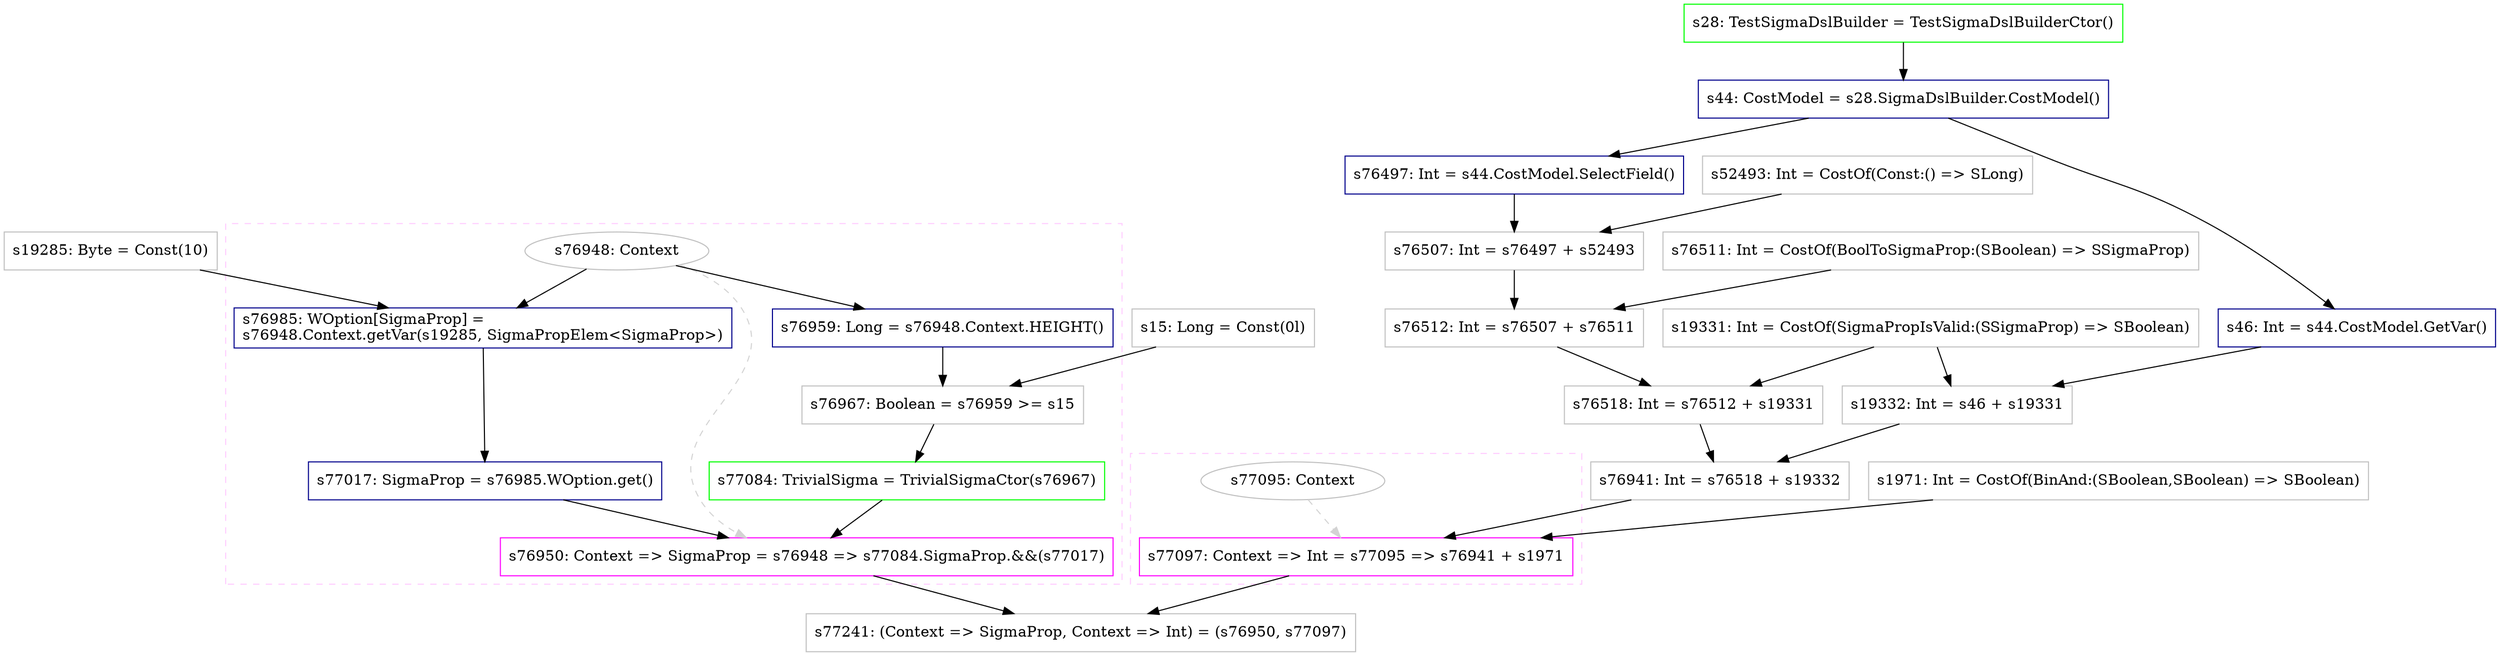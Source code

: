 digraph "prop2" {
concentrate=true
node [style=filled, fillcolor=orangered]

"s19285" [
label="s19285: Byte = Const(10)"
shape=box, color=gray, tooltip="s19285:Byte", style=filled, fillcolor=white
]
"s15" [
label="s15: Long = Const(0l)"
shape=box, color=gray, tooltip="s15:Long", style=filled, fillcolor=white
]
subgraph cluster_s76950 {
style=dashed; color="#FFCCFF"
"s76948" [
label="s76948: Context"
shape=oval, color=gray, tooltip="s76948:Context", style=filled, fillcolor=white
]
"s76950" [
label="s76950: Context => SigmaProp = s76948 => s77084.SigmaProp.&&(s77017)"
shape=box, color=magenta, tooltip="s76950:Context => SigmaProp", style=filled, fillcolor=white
]
{rank=source; s76948}
"s76959" [
label="s76959: Long = s76948.Context.HEIGHT()"
shape=box, color=darkblue, tooltip="s76959:Long", style=filled, fillcolor=white
]
"s76967" [
label="s76967: Boolean = s76959 >= s15"
shape=box, color=gray, tooltip="s76967:Boolean", style=filled, fillcolor=white
]
"s77084" [
label="s77084: TrivialSigma = TrivialSigmaCtor(s76967)"
shape=box, color=green, tooltip="s77084:TrivialSigma", style=filled, fillcolor=white
]
"s76985" [
label="s76985: WOption[SigmaProp] =\ls76948.Context.getVar(s19285, SigmaPropElem<SigmaProp>)\l"
shape=box, color=darkblue, tooltip="s76985:WOption[SigmaProp]", style=filled, fillcolor=white
]
"s77017" [
label="s77017: SigmaProp = s76985.WOption.get()"
shape=box, color=darkblue, tooltip="s77017:SigmaProp", style=filled, fillcolor=white
]
{rank=sink; s76950}
}
"s28" [
label="s28: TestSigmaDslBuilder = TestSigmaDslBuilderCtor()"
shape=box, color=green, tooltip="s28:TestSigmaDslBuilder", style=filled, fillcolor=white
]
"s44" [
label="s44: CostModel = s28.SigmaDslBuilder.CostModel()"
shape=box, color=darkblue, tooltip="s44:CostModel", style=filled, fillcolor=white
]
"s76497" [
label="s76497: Int = s44.CostModel.SelectField()"
shape=box, color=darkblue, tooltip="s76497:Int", style=filled, fillcolor=white
]
"s52493" [
label="s52493: Int = CostOf(Const:() => SLong)"
shape=box, color=gray, tooltip="s52493:Int", style=filled, fillcolor=white
]
"s76507" [
label="s76507: Int = s76497 + s52493"
shape=box, color=gray, tooltip="s76507:Int", style=filled, fillcolor=white
]
"s76511" [
label="s76511: Int = CostOf(BoolToSigmaProp:(SBoolean) => SSigmaProp)"
shape=box, color=gray, tooltip="s76511:Int", style=filled, fillcolor=white
]
"s76512" [
label="s76512: Int = s76507 + s76511"
shape=box, color=gray, tooltip="s76512:Int", style=filled, fillcolor=white
]
"s19331" [
label="s19331: Int = CostOf(SigmaPropIsValid:(SSigmaProp) => SBoolean)"
shape=box, color=gray, tooltip="s19331:Int", style=filled, fillcolor=white
]
"s76518" [
label="s76518: Int = s76512 + s19331"
shape=box, color=gray, tooltip="s76518:Int", style=filled, fillcolor=white
]
"s46" [
label="s46: Int = s44.CostModel.GetVar()"
shape=box, color=darkblue, tooltip="s46:Int", style=filled, fillcolor=white
]
"s19332" [
label="s19332: Int = s46 + s19331"
shape=box, color=gray, tooltip="s19332:Int", style=filled, fillcolor=white
]
"s76941" [
label="s76941: Int = s76518 + s19332"
shape=box, color=gray, tooltip="s76941:Int", style=filled, fillcolor=white
]
"s1971" [
label="s1971: Int = CostOf(BinAnd:(SBoolean,SBoolean) => SBoolean)"
shape=box, color=gray, tooltip="s1971:Int", style=filled, fillcolor=white
]
subgraph cluster_s77097 {
style=dashed; color="#FFCCFF"
"s77095" [
label="s77095: Context"
shape=oval, color=gray, tooltip="s77095:Context", style=filled, fillcolor=white
]
"s77097" [
label="s77097: Context => Int = s77095 => s76941 + s1971"
shape=box, color=magenta, tooltip="s77097:Context => Int", style=filled, fillcolor=white
]
{rank=source; s77095}
{rank=sink; s77097}
}
"s77241" [
label="s77241: (Context => SigmaProp, Context => Int) = (s76950, s77097)"
shape=box, color=gray, tooltip="s77241:(Context => SigmaProp, Context => Int)", style=filled, fillcolor=white
]
"s77095" -> "s77097" [style=dashed, color=lightgray, weight=0]
"s76941" -> "s77097" [style=solid]
"s1971" -> "s77097" [style=solid]
"s76985" -> "s77017" [style=solid]
"s76512" -> "s76518" [style=solid]
"s19331" -> "s76518" [style=solid]
"s76959" -> "s76967" [style=solid]
"s15" -> "s76967" [style=solid]
"s76518" -> "s76941" [style=solid]
"s19332" -> "s76941" [style=solid]
"s76948" -> "s76985" [style=solid]
"s19285" -> "s76985" [style=solid]
"s44" -> "s46" [style=solid]
"s76950" -> "s77241" [style=solid]
"s77097" -> "s77241" [style=solid]
"s44" -> "s76497" [style=solid]
"s76507" -> "s76512" [style=solid]
"s76511" -> "s76512" [style=solid]
"s76497" -> "s76507" [style=solid]
"s52493" -> "s76507" [style=solid]
"s46" -> "s19332" [style=solid]
"s19331" -> "s19332" [style=solid]
"s76967" -> "s77084" [style=solid]
"s28" -> "s44" [style=solid]
"s76948" -> "s76950" [style=dashed, color=lightgray, weight=0]
"s77084" -> "s76950" [style=solid]
"s77017" -> "s76950" [style=solid]
"s76948" -> "s76959" [style=solid]
}
